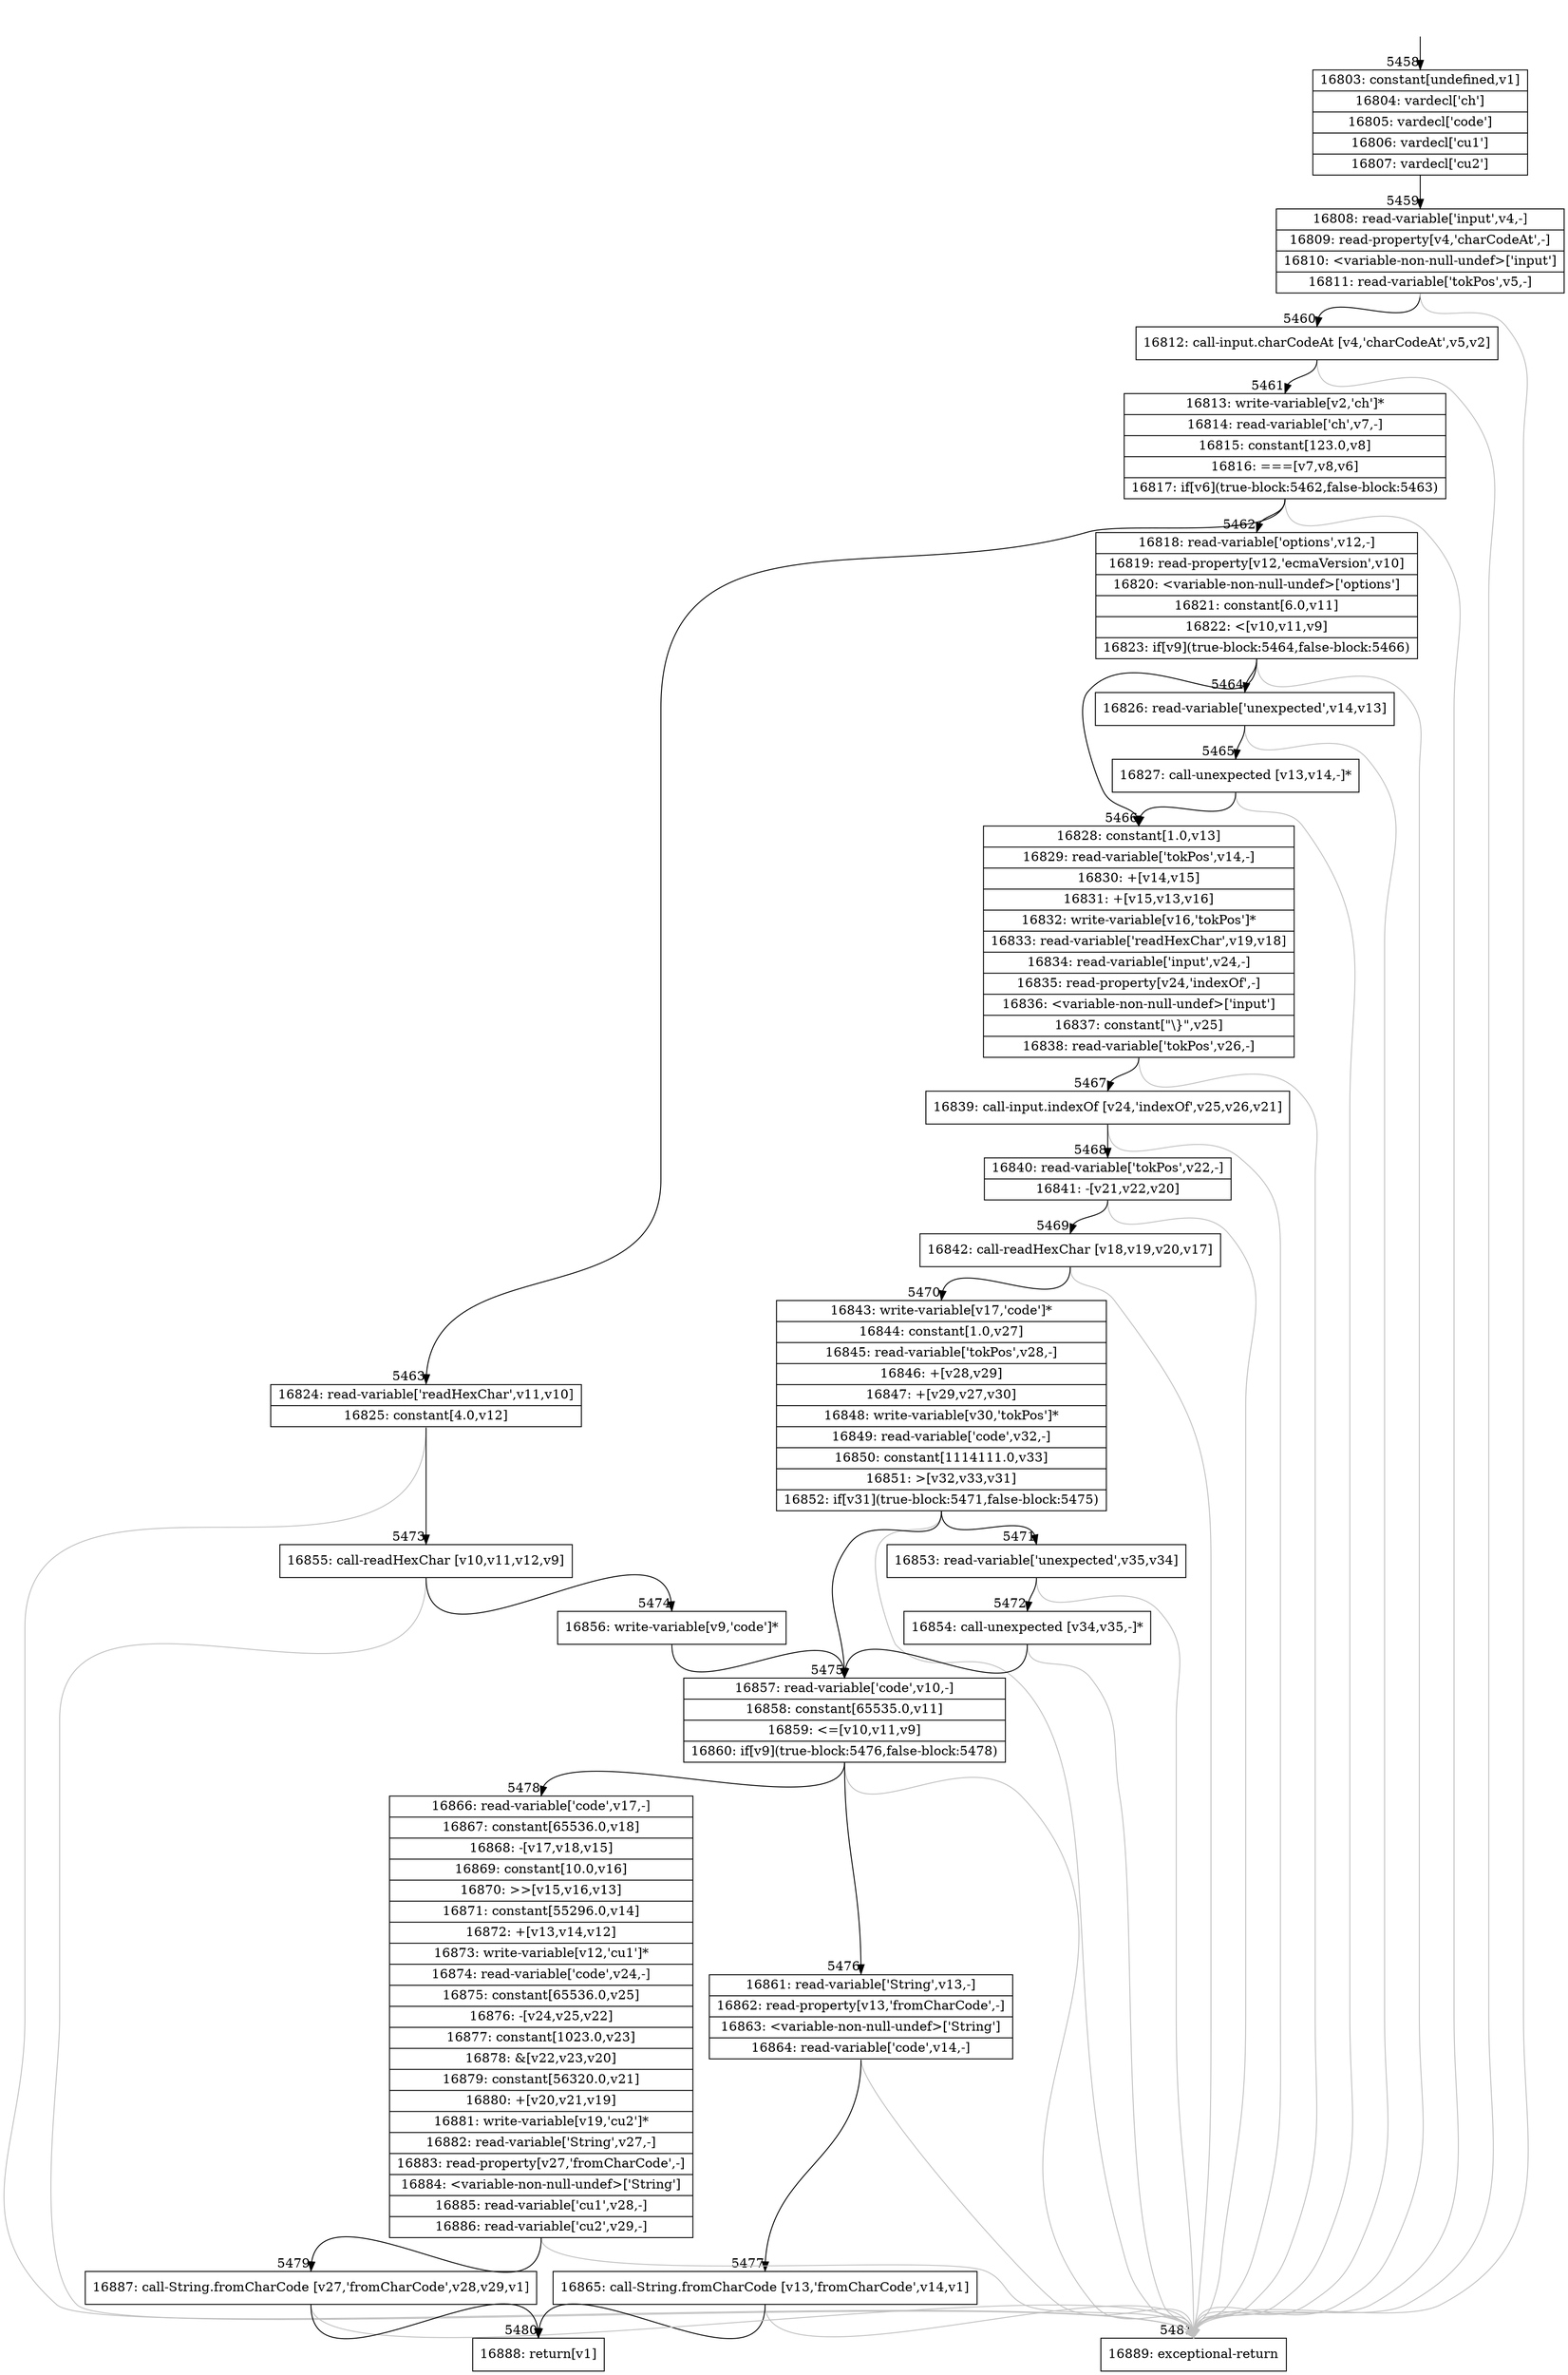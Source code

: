 digraph {
rankdir="TD"
BB_entry321[shape=none,label=""];
BB_entry321 -> BB5458 [tailport=s, headport=n, headlabel="    5458"]
BB5458 [shape=record label="{16803: constant[undefined,v1]|16804: vardecl['ch']|16805: vardecl['code']|16806: vardecl['cu1']|16807: vardecl['cu2']}" ] 
BB5458 -> BB5459 [tailport=s, headport=n, headlabel="      5459"]
BB5459 [shape=record label="{16808: read-variable['input',v4,-]|16809: read-property[v4,'charCodeAt',-]|16810: \<variable-non-null-undef\>['input']|16811: read-variable['tokPos',v5,-]}" ] 
BB5459 -> BB5460 [tailport=s, headport=n, headlabel="      5460"]
BB5459 -> BB5481 [tailport=s, headport=n, color=gray, headlabel="      5481"]
BB5460 [shape=record label="{16812: call-input.charCodeAt [v4,'charCodeAt',v5,v2]}" ] 
BB5460 -> BB5461 [tailport=s, headport=n, headlabel="      5461"]
BB5460 -> BB5481 [tailport=s, headport=n, color=gray]
BB5461 [shape=record label="{16813: write-variable[v2,'ch']*|16814: read-variable['ch',v7,-]|16815: constant[123.0,v8]|16816: ===[v7,v8,v6]|16817: if[v6](true-block:5462,false-block:5463)}" ] 
BB5461 -> BB5462 [tailport=s, headport=n, headlabel="      5462"]
BB5461 -> BB5463 [tailport=s, headport=n, headlabel="      5463"]
BB5461 -> BB5481 [tailport=s, headport=n, color=gray]
BB5462 [shape=record label="{16818: read-variable['options',v12,-]|16819: read-property[v12,'ecmaVersion',v10]|16820: \<variable-non-null-undef\>['options']|16821: constant[6.0,v11]|16822: \<[v10,v11,v9]|16823: if[v9](true-block:5464,false-block:5466)}" ] 
BB5462 -> BB5464 [tailport=s, headport=n, headlabel="      5464"]
BB5462 -> BB5466 [tailport=s, headport=n, headlabel="      5466"]
BB5462 -> BB5481 [tailport=s, headport=n, color=gray]
BB5463 [shape=record label="{16824: read-variable['readHexChar',v11,v10]|16825: constant[4.0,v12]}" ] 
BB5463 -> BB5473 [tailport=s, headport=n, headlabel="      5473"]
BB5463 -> BB5481 [tailport=s, headport=n, color=gray]
BB5464 [shape=record label="{16826: read-variable['unexpected',v14,v13]}" ] 
BB5464 -> BB5465 [tailport=s, headport=n, headlabel="      5465"]
BB5464 -> BB5481 [tailport=s, headport=n, color=gray]
BB5465 [shape=record label="{16827: call-unexpected [v13,v14,-]*}" ] 
BB5465 -> BB5466 [tailport=s, headport=n]
BB5465 -> BB5481 [tailport=s, headport=n, color=gray]
BB5466 [shape=record label="{16828: constant[1.0,v13]|16829: read-variable['tokPos',v14,-]|16830: +[v14,v15]|16831: +[v15,v13,v16]|16832: write-variable[v16,'tokPos']*|16833: read-variable['readHexChar',v19,v18]|16834: read-variable['input',v24,-]|16835: read-property[v24,'indexOf',-]|16836: \<variable-non-null-undef\>['input']|16837: constant[\"\\\}\",v25]|16838: read-variable['tokPos',v26,-]}" ] 
BB5466 -> BB5467 [tailport=s, headport=n, headlabel="      5467"]
BB5466 -> BB5481 [tailport=s, headport=n, color=gray]
BB5467 [shape=record label="{16839: call-input.indexOf [v24,'indexOf',v25,v26,v21]}" ] 
BB5467 -> BB5468 [tailport=s, headport=n, headlabel="      5468"]
BB5467 -> BB5481 [tailport=s, headport=n, color=gray]
BB5468 [shape=record label="{16840: read-variable['tokPos',v22,-]|16841: -[v21,v22,v20]}" ] 
BB5468 -> BB5469 [tailport=s, headport=n, headlabel="      5469"]
BB5468 -> BB5481 [tailport=s, headport=n, color=gray]
BB5469 [shape=record label="{16842: call-readHexChar [v18,v19,v20,v17]}" ] 
BB5469 -> BB5470 [tailport=s, headport=n, headlabel="      5470"]
BB5469 -> BB5481 [tailport=s, headport=n, color=gray]
BB5470 [shape=record label="{16843: write-variable[v17,'code']*|16844: constant[1.0,v27]|16845: read-variable['tokPos',v28,-]|16846: +[v28,v29]|16847: +[v29,v27,v30]|16848: write-variable[v30,'tokPos']*|16849: read-variable['code',v32,-]|16850: constant[1114111.0,v33]|16851: \>[v32,v33,v31]|16852: if[v31](true-block:5471,false-block:5475)}" ] 
BB5470 -> BB5471 [tailport=s, headport=n, headlabel="      5471"]
BB5470 -> BB5475 [tailport=s, headport=n, headlabel="      5475"]
BB5470 -> BB5481 [tailport=s, headport=n, color=gray]
BB5471 [shape=record label="{16853: read-variable['unexpected',v35,v34]}" ] 
BB5471 -> BB5472 [tailport=s, headport=n, headlabel="      5472"]
BB5471 -> BB5481 [tailport=s, headport=n, color=gray]
BB5472 [shape=record label="{16854: call-unexpected [v34,v35,-]*}" ] 
BB5472 -> BB5475 [tailport=s, headport=n]
BB5472 -> BB5481 [tailport=s, headport=n, color=gray]
BB5473 [shape=record label="{16855: call-readHexChar [v10,v11,v12,v9]}" ] 
BB5473 -> BB5474 [tailport=s, headport=n, headlabel="      5474"]
BB5473 -> BB5481 [tailport=s, headport=n, color=gray]
BB5474 [shape=record label="{16856: write-variable[v9,'code']*}" ] 
BB5474 -> BB5475 [tailport=s, headport=n]
BB5475 [shape=record label="{16857: read-variable['code',v10,-]|16858: constant[65535.0,v11]|16859: \<=[v10,v11,v9]|16860: if[v9](true-block:5476,false-block:5478)}" ] 
BB5475 -> BB5476 [tailport=s, headport=n, headlabel="      5476"]
BB5475 -> BB5478 [tailport=s, headport=n, headlabel="      5478"]
BB5475 -> BB5481 [tailport=s, headport=n, color=gray]
BB5476 [shape=record label="{16861: read-variable['String',v13,-]|16862: read-property[v13,'fromCharCode',-]|16863: \<variable-non-null-undef\>['String']|16864: read-variable['code',v14,-]}" ] 
BB5476 -> BB5477 [tailport=s, headport=n, headlabel="      5477"]
BB5476 -> BB5481 [tailport=s, headport=n, color=gray]
BB5477 [shape=record label="{16865: call-String.fromCharCode [v13,'fromCharCode',v14,v1]}" ] 
BB5477 -> BB5480 [tailport=s, headport=n, headlabel="      5480"]
BB5477 -> BB5481 [tailport=s, headport=n, color=gray]
BB5478 [shape=record label="{16866: read-variable['code',v17,-]|16867: constant[65536.0,v18]|16868: -[v17,v18,v15]|16869: constant[10.0,v16]|16870: \>\>[v15,v16,v13]|16871: constant[55296.0,v14]|16872: +[v13,v14,v12]|16873: write-variable[v12,'cu1']*|16874: read-variable['code',v24,-]|16875: constant[65536.0,v25]|16876: -[v24,v25,v22]|16877: constant[1023.0,v23]|16878: &[v22,v23,v20]|16879: constant[56320.0,v21]|16880: +[v20,v21,v19]|16881: write-variable[v19,'cu2']*|16882: read-variable['String',v27,-]|16883: read-property[v27,'fromCharCode',-]|16884: \<variable-non-null-undef\>['String']|16885: read-variable['cu1',v28,-]|16886: read-variable['cu2',v29,-]}" ] 
BB5478 -> BB5479 [tailport=s, headport=n, headlabel="      5479"]
BB5478 -> BB5481 [tailport=s, headport=n, color=gray]
BB5479 [shape=record label="{16887: call-String.fromCharCode [v27,'fromCharCode',v28,v29,v1]}" ] 
BB5479 -> BB5480 [tailport=s, headport=n]
BB5479 -> BB5481 [tailport=s, headport=n, color=gray]
BB5480 [shape=record label="{16888: return[v1]}" ] 
BB5481 [shape=record label="{16889: exceptional-return}" ] 
//#$~ 5549
}
